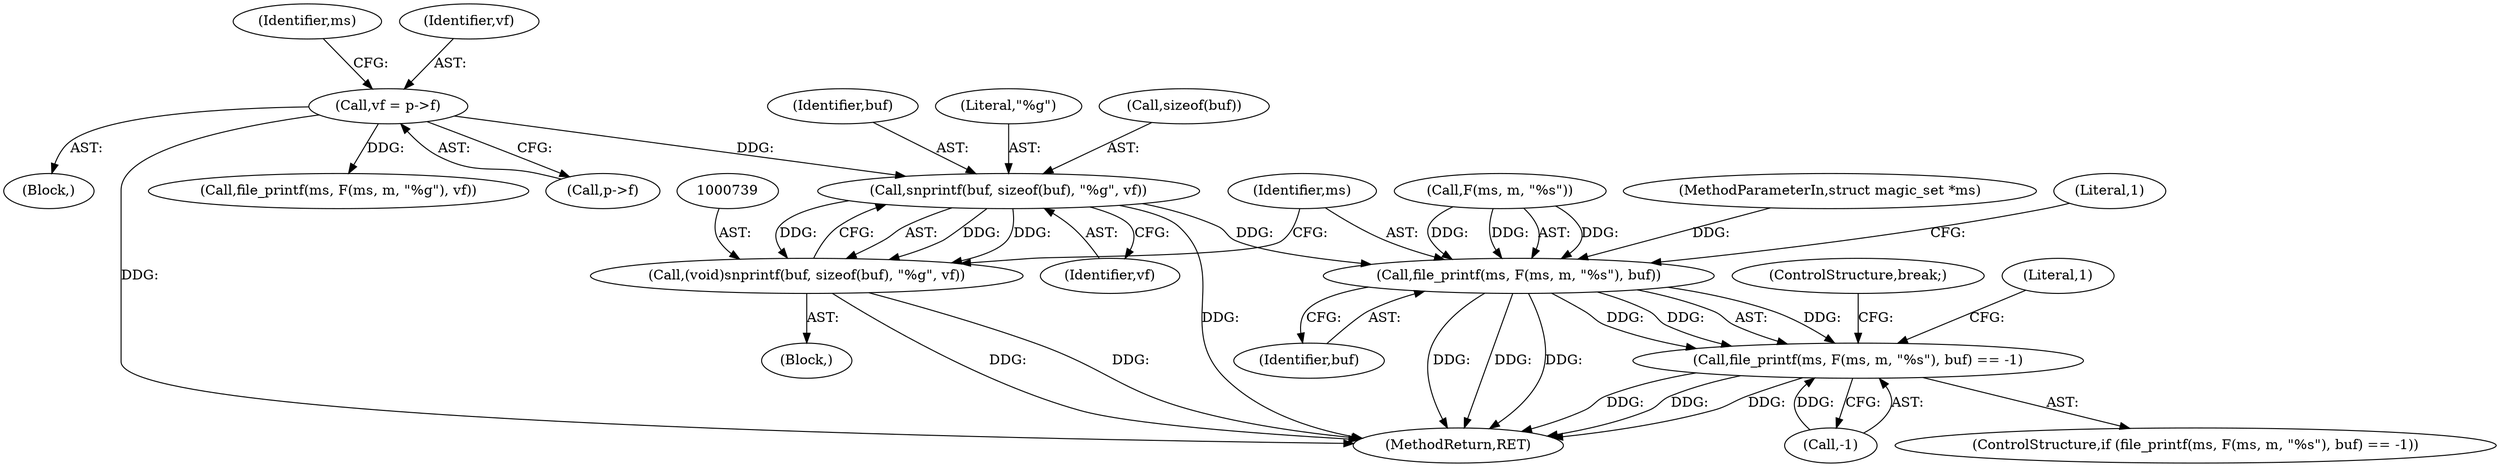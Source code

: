 digraph "0_file_4a284c89d6ef11aca34da65da7d673050a5ea320_5@API" {
"1000740" [label="(Call,snprintf(buf, sizeof(buf), \"%g\", vf))"];
"1000723" [label="(Call,vf = p->f)"];
"1000738" [label="(Call,(void)snprintf(buf, sizeof(buf), \"%g\", vf))"];
"1000748" [label="(Call,file_printf(ms, F(ms, m, \"%s\"), buf))"];
"1000747" [label="(Call,file_printf(ms, F(ms, m, \"%s\"), buf) == -1)"];
"1000125" [label="(Block,)"];
"1000730" [label="(Identifier,ms)"];
"1000741" [label="(Identifier,buf)"];
"1000749" [label="(Identifier,ms)"];
"1000756" [label="(Literal,1)"];
"1000760" [label="(ControlStructure,break;)"];
"1000745" [label="(Identifier,vf)"];
"1000759" [label="(Literal,1)"];
"1000723" [label="(Call,vf = p->f)"];
"1000755" [label="(Call,-1)"];
"1000747" [label="(Call,file_printf(ms, F(ms, m, \"%s\"), buf) == -1)"];
"1001022" [label="(MethodReturn,RET)"];
"1000744" [label="(Literal,\"%g\")"];
"1000754" [label="(Identifier,buf)"];
"1000750" [label="(Call,F(ms, m, \"%s\"))"];
"1000738" [label="(Call,(void)snprintf(buf, sizeof(buf), \"%g\", vf))"];
"1000724" [label="(Identifier,vf)"];
"1000740" [label="(Call,snprintf(buf, sizeof(buf), \"%g\", vf))"];
"1000746" [label="(ControlStructure,if (file_printf(ms, F(ms, m, \"%s\"), buf) == -1))"];
"1000764" [label="(Call,file_printf(ms, F(ms, m, \"%g\"), vf))"];
"1000732" [label="(Block,)"];
"1000725" [label="(Call,p->f)"];
"1000102" [label="(MethodParameterIn,struct magic_set *ms)"];
"1000748" [label="(Call,file_printf(ms, F(ms, m, \"%s\"), buf))"];
"1000742" [label="(Call,sizeof(buf))"];
"1000740" -> "1000738"  [label="AST: "];
"1000740" -> "1000745"  [label="CFG: "];
"1000741" -> "1000740"  [label="AST: "];
"1000742" -> "1000740"  [label="AST: "];
"1000744" -> "1000740"  [label="AST: "];
"1000745" -> "1000740"  [label="AST: "];
"1000738" -> "1000740"  [label="CFG: "];
"1000740" -> "1001022"  [label="DDG: "];
"1000740" -> "1000738"  [label="DDG: "];
"1000740" -> "1000738"  [label="DDG: "];
"1000740" -> "1000738"  [label="DDG: "];
"1000723" -> "1000740"  [label="DDG: "];
"1000740" -> "1000748"  [label="DDG: "];
"1000723" -> "1000125"  [label="AST: "];
"1000723" -> "1000725"  [label="CFG: "];
"1000724" -> "1000723"  [label="AST: "];
"1000725" -> "1000723"  [label="AST: "];
"1000730" -> "1000723"  [label="CFG: "];
"1000723" -> "1001022"  [label="DDG: "];
"1000723" -> "1000764"  [label="DDG: "];
"1000738" -> "1000732"  [label="AST: "];
"1000739" -> "1000738"  [label="AST: "];
"1000749" -> "1000738"  [label="CFG: "];
"1000738" -> "1001022"  [label="DDG: "];
"1000738" -> "1001022"  [label="DDG: "];
"1000748" -> "1000747"  [label="AST: "];
"1000748" -> "1000754"  [label="CFG: "];
"1000749" -> "1000748"  [label="AST: "];
"1000750" -> "1000748"  [label="AST: "];
"1000754" -> "1000748"  [label="AST: "];
"1000756" -> "1000748"  [label="CFG: "];
"1000748" -> "1001022"  [label="DDG: "];
"1000748" -> "1001022"  [label="DDG: "];
"1000748" -> "1001022"  [label="DDG: "];
"1000748" -> "1000747"  [label="DDG: "];
"1000748" -> "1000747"  [label="DDG: "];
"1000748" -> "1000747"  [label="DDG: "];
"1000750" -> "1000748"  [label="DDG: "];
"1000750" -> "1000748"  [label="DDG: "];
"1000750" -> "1000748"  [label="DDG: "];
"1000102" -> "1000748"  [label="DDG: "];
"1000747" -> "1000746"  [label="AST: "];
"1000747" -> "1000755"  [label="CFG: "];
"1000755" -> "1000747"  [label="AST: "];
"1000759" -> "1000747"  [label="CFG: "];
"1000760" -> "1000747"  [label="CFG: "];
"1000747" -> "1001022"  [label="DDG: "];
"1000747" -> "1001022"  [label="DDG: "];
"1000747" -> "1001022"  [label="DDG: "];
"1000755" -> "1000747"  [label="DDG: "];
}
